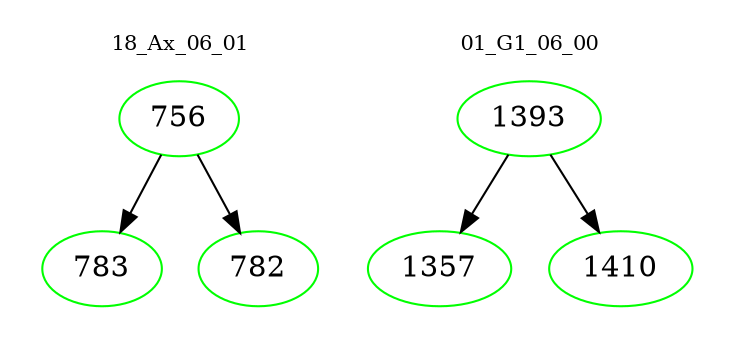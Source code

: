 digraph{
subgraph cluster_0 {
color = white
label = "18_Ax_06_01";
fontsize=10;
T0_756 [label="756", color="green"]
T0_756 -> T0_783 [color="black"]
T0_783 [label="783", color="green"]
T0_756 -> T0_782 [color="black"]
T0_782 [label="782", color="green"]
}
subgraph cluster_1 {
color = white
label = "01_G1_06_00";
fontsize=10;
T1_1393 [label="1393", color="green"]
T1_1393 -> T1_1357 [color="black"]
T1_1357 [label="1357", color="green"]
T1_1393 -> T1_1410 [color="black"]
T1_1410 [label="1410", color="green"]
}
}

